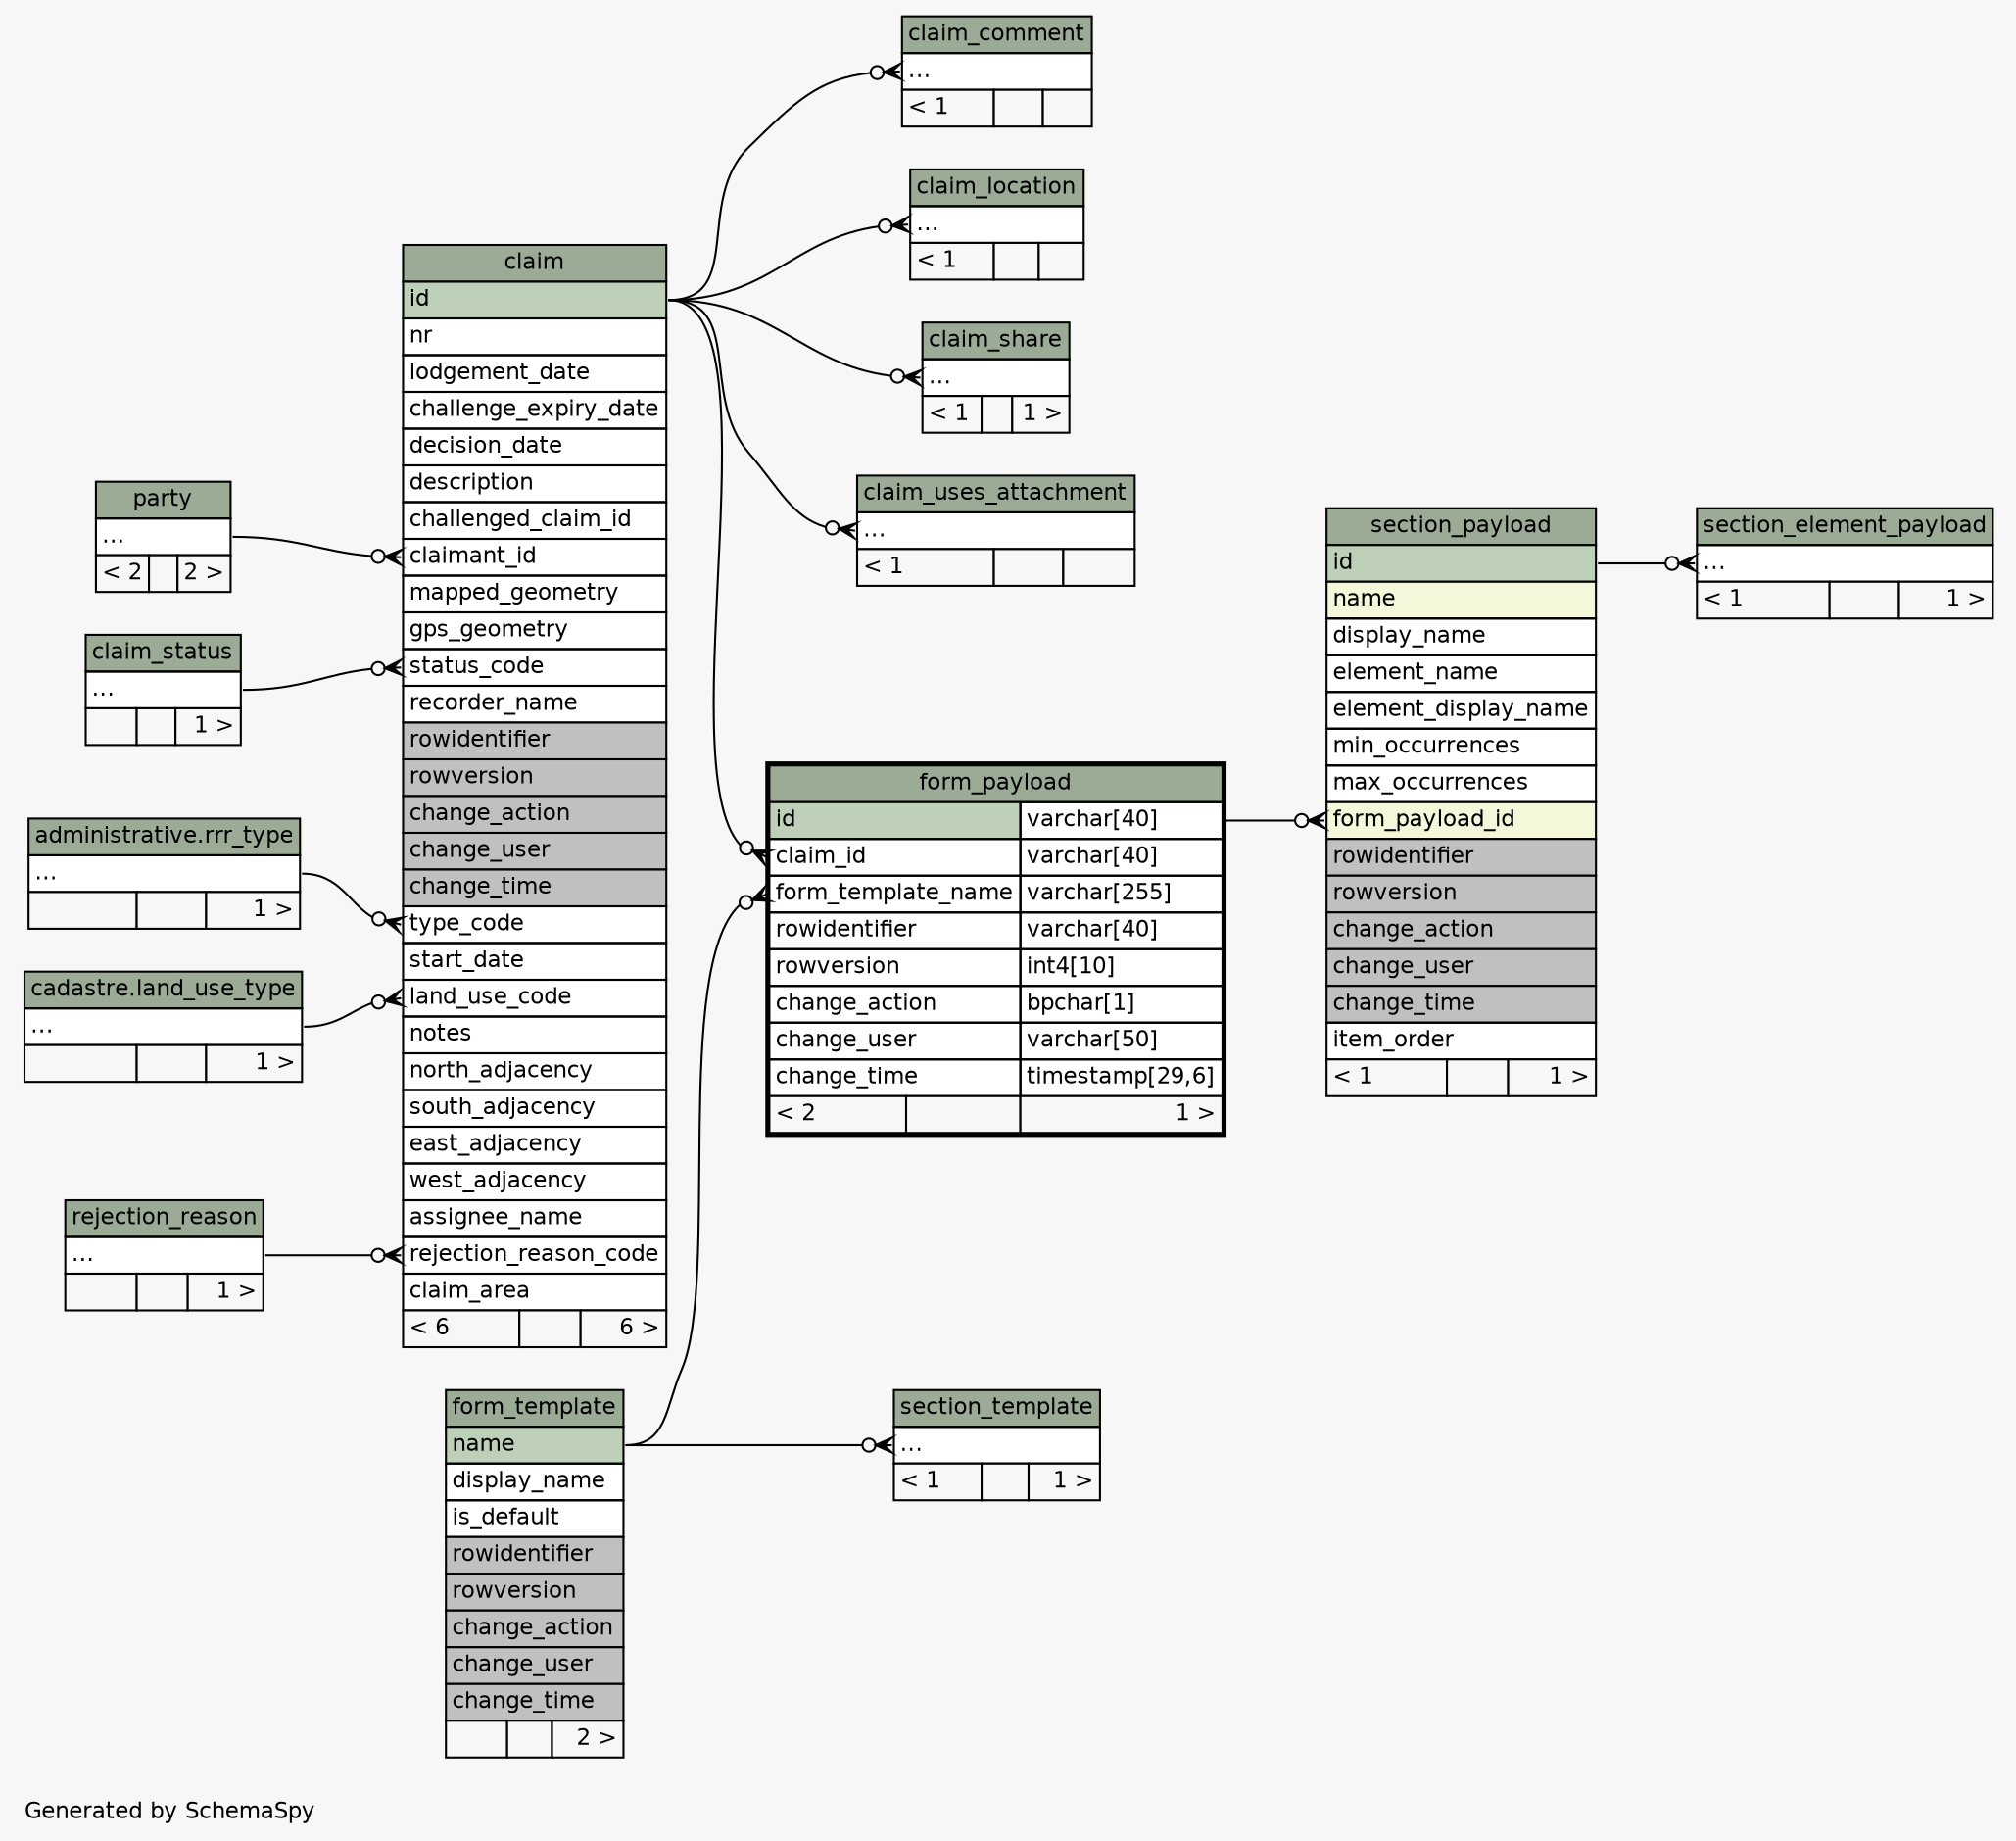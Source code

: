 // dot 2.36.0 on Windows 10 10.0
// SchemaSpy rev 590
digraph "twoDegreesRelationshipsDiagram" {
  graph [
    rankdir="RL"
    bgcolor="#f7f7f7"
    label="\nGenerated by SchemaSpy"
    labeljust="l"
    nodesep="0.18"
    ranksep="0.46"
    fontname="Helvetica"
    fontsize="11"
  ];
  node [
    fontname="Helvetica"
    fontsize="11"
    shape="plaintext"
  ];
  edge [
    arrowsize="0.8"
  ];
  "claim":"claimant_id":w -> "party":"elipses":e [arrowhead=none dir=back arrowtail=crowodot];
  "claim":"land_use_code":w -> "cadastre.land_use_type":"elipses":e [arrowhead=none dir=back arrowtail=crowodot];
  "claim":"rejection_reason_code":w -> "rejection_reason":"elipses":e [arrowhead=none dir=back arrowtail=crowodot];
  "claim":"status_code":w -> "claim_status":"elipses":e [arrowhead=none dir=back arrowtail=crowodot];
  "claim":"type_code":w -> "administrative.rrr_type":"elipses":e [arrowhead=none dir=back arrowtail=crowodot];
  "claim_comment":"elipses":w -> "claim":"id":e [arrowhead=none dir=back arrowtail=crowodot];
  "claim_location":"elipses":w -> "claim":"id":e [arrowhead=none dir=back arrowtail=crowodot];
  "claim_share":"elipses":w -> "claim":"id":e [arrowhead=none dir=back arrowtail=crowodot];
  "claim_uses_attachment":"elipses":w -> "claim":"id":e [arrowhead=none dir=back arrowtail=crowodot];
  "form_payload":"claim_id":w -> "claim":"id":e [arrowhead=none dir=back arrowtail=crowodot];
  "form_payload":"form_template_name":w -> "form_template":"name":e [arrowhead=none dir=back arrowtail=crowodot];
  "section_element_payload":"elipses":w -> "section_payload":"id":e [arrowhead=none dir=back arrowtail=crowodot];
  "section_payload":"form_payload_id":w -> "form_payload":"id.type":e [arrowhead=none dir=back arrowtail=crowodot];
  "section_template":"elipses":w -> "form_template":"name":e [arrowhead=none dir=back arrowtail=crowodot];
  "claim" [
    label=<
    <TABLE BORDER="0" CELLBORDER="1" CELLSPACING="0" BGCOLOR="#ffffff">
      <TR><TD COLSPAN="3" BGCOLOR="#9bab96" ALIGN="CENTER">claim</TD></TR>
      <TR><TD PORT="id" COLSPAN="3" BGCOLOR="#bed1b8" ALIGN="LEFT">id</TD></TR>
      <TR><TD PORT="nr" COLSPAN="3" ALIGN="LEFT">nr</TD></TR>
      <TR><TD PORT="lodgement_date" COLSPAN="3" ALIGN="LEFT">lodgement_date</TD></TR>
      <TR><TD PORT="challenge_expiry_date" COLSPAN="3" ALIGN="LEFT">challenge_expiry_date</TD></TR>
      <TR><TD PORT="decision_date" COLSPAN="3" ALIGN="LEFT">decision_date</TD></TR>
      <TR><TD PORT="description" COLSPAN="3" ALIGN="LEFT">description</TD></TR>
      <TR><TD PORT="challenged_claim_id" COLSPAN="3" ALIGN="LEFT">challenged_claim_id</TD></TR>
      <TR><TD PORT="claimant_id" COLSPAN="3" ALIGN="LEFT">claimant_id</TD></TR>
      <TR><TD PORT="mapped_geometry" COLSPAN="3" ALIGN="LEFT">mapped_geometry</TD></TR>
      <TR><TD PORT="gps_geometry" COLSPAN="3" ALIGN="LEFT">gps_geometry</TD></TR>
      <TR><TD PORT="status_code" COLSPAN="3" ALIGN="LEFT">status_code</TD></TR>
      <TR><TD PORT="recorder_name" COLSPAN="3" ALIGN="LEFT">recorder_name</TD></TR>
      <TR><TD PORT="rowidentifier" COLSPAN="3" BGCOLOR="#c0c0c0" ALIGN="LEFT">rowidentifier</TD></TR>
      <TR><TD PORT="rowversion" COLSPAN="3" BGCOLOR="#c0c0c0" ALIGN="LEFT">rowversion</TD></TR>
      <TR><TD PORT="change_action" COLSPAN="3" BGCOLOR="#c0c0c0" ALIGN="LEFT">change_action</TD></TR>
      <TR><TD PORT="change_user" COLSPAN="3" BGCOLOR="#c0c0c0" ALIGN="LEFT">change_user</TD></TR>
      <TR><TD PORT="change_time" COLSPAN="3" BGCOLOR="#c0c0c0" ALIGN="LEFT">change_time</TD></TR>
      <TR><TD PORT="type_code" COLSPAN="3" ALIGN="LEFT">type_code</TD></TR>
      <TR><TD PORT="start_date" COLSPAN="3" ALIGN="LEFT">start_date</TD></TR>
      <TR><TD PORT="land_use_code" COLSPAN="3" ALIGN="LEFT">land_use_code</TD></TR>
      <TR><TD PORT="notes" COLSPAN="3" ALIGN="LEFT">notes</TD></TR>
      <TR><TD PORT="north_adjacency" COLSPAN="3" ALIGN="LEFT">north_adjacency</TD></TR>
      <TR><TD PORT="south_adjacency" COLSPAN="3" ALIGN="LEFT">south_adjacency</TD></TR>
      <TR><TD PORT="east_adjacency" COLSPAN="3" ALIGN="LEFT">east_adjacency</TD></TR>
      <TR><TD PORT="west_adjacency" COLSPAN="3" ALIGN="LEFT">west_adjacency</TD></TR>
      <TR><TD PORT="assignee_name" COLSPAN="3" ALIGN="LEFT">assignee_name</TD></TR>
      <TR><TD PORT="rejection_reason_code" COLSPAN="3" ALIGN="LEFT">rejection_reason_code</TD></TR>
      <TR><TD PORT="claim_area" COLSPAN="3" ALIGN="LEFT">claim_area</TD></TR>
      <TR><TD ALIGN="LEFT" BGCOLOR="#f7f7f7">&lt; 6</TD><TD ALIGN="RIGHT" BGCOLOR="#f7f7f7">  </TD><TD ALIGN="RIGHT" BGCOLOR="#f7f7f7">6 &gt;</TD></TR>
    </TABLE>>
    URL="claim.html"
    tooltip="claim"
  ];
  "claim_comment" [
    label=<
    <TABLE BORDER="0" CELLBORDER="1" CELLSPACING="0" BGCOLOR="#ffffff">
      <TR><TD COLSPAN="3" BGCOLOR="#9bab96" ALIGN="CENTER">claim_comment</TD></TR>
      <TR><TD PORT="elipses" COLSPAN="3" ALIGN="LEFT">...</TD></TR>
      <TR><TD ALIGN="LEFT" BGCOLOR="#f7f7f7">&lt; 1</TD><TD ALIGN="RIGHT" BGCOLOR="#f7f7f7">  </TD><TD ALIGN="RIGHT" BGCOLOR="#f7f7f7">  </TD></TR>
    </TABLE>>
    URL="claim_comment.html"
    tooltip="claim_comment"
  ];
  "claim_location" [
    label=<
    <TABLE BORDER="0" CELLBORDER="1" CELLSPACING="0" BGCOLOR="#ffffff">
      <TR><TD COLSPAN="3" BGCOLOR="#9bab96" ALIGN="CENTER">claim_location</TD></TR>
      <TR><TD PORT="elipses" COLSPAN="3" ALIGN="LEFT">...</TD></TR>
      <TR><TD ALIGN="LEFT" BGCOLOR="#f7f7f7">&lt; 1</TD><TD ALIGN="RIGHT" BGCOLOR="#f7f7f7">  </TD><TD ALIGN="RIGHT" BGCOLOR="#f7f7f7">  </TD></TR>
    </TABLE>>
    URL="claim_location.html"
    tooltip="claim_location"
  ];
  "claim_share" [
    label=<
    <TABLE BORDER="0" CELLBORDER="1" CELLSPACING="0" BGCOLOR="#ffffff">
      <TR><TD COLSPAN="3" BGCOLOR="#9bab96" ALIGN="CENTER">claim_share</TD></TR>
      <TR><TD PORT="elipses" COLSPAN="3" ALIGN="LEFT">...</TD></TR>
      <TR><TD ALIGN="LEFT" BGCOLOR="#f7f7f7">&lt; 1</TD><TD ALIGN="RIGHT" BGCOLOR="#f7f7f7">  </TD><TD ALIGN="RIGHT" BGCOLOR="#f7f7f7">1 &gt;</TD></TR>
    </TABLE>>
    URL="claim_share.html"
    tooltip="claim_share"
  ];
  "claim_status" [
    label=<
    <TABLE BORDER="0" CELLBORDER="1" CELLSPACING="0" BGCOLOR="#ffffff">
      <TR><TD COLSPAN="3" BGCOLOR="#9bab96" ALIGN="CENTER">claim_status</TD></TR>
      <TR><TD PORT="elipses" COLSPAN="3" ALIGN="LEFT">...</TD></TR>
      <TR><TD ALIGN="LEFT" BGCOLOR="#f7f7f7">  </TD><TD ALIGN="RIGHT" BGCOLOR="#f7f7f7">  </TD><TD ALIGN="RIGHT" BGCOLOR="#f7f7f7">1 &gt;</TD></TR>
    </TABLE>>
    URL="claim_status.html"
    tooltip="claim_status"
  ];
  "claim_uses_attachment" [
    label=<
    <TABLE BORDER="0" CELLBORDER="1" CELLSPACING="0" BGCOLOR="#ffffff">
      <TR><TD COLSPAN="3" BGCOLOR="#9bab96" ALIGN="CENTER">claim_uses_attachment</TD></TR>
      <TR><TD PORT="elipses" COLSPAN="3" ALIGN="LEFT">...</TD></TR>
      <TR><TD ALIGN="LEFT" BGCOLOR="#f7f7f7">&lt; 1</TD><TD ALIGN="RIGHT" BGCOLOR="#f7f7f7">  </TD><TD ALIGN="RIGHT" BGCOLOR="#f7f7f7">  </TD></TR>
    </TABLE>>
    URL="claim_uses_attachment.html"
    tooltip="claim_uses_attachment"
  ];
  "form_payload" [
    label=<
    <TABLE BORDER="2" CELLBORDER="1" CELLSPACING="0" BGCOLOR="#ffffff">
      <TR><TD COLSPAN="3" BGCOLOR="#9bab96" ALIGN="CENTER">form_payload</TD></TR>
      <TR><TD PORT="id" COLSPAN="2" BGCOLOR="#bed1b8" ALIGN="LEFT">id</TD><TD PORT="id.type" ALIGN="LEFT">varchar[40]</TD></TR>
      <TR><TD PORT="claim_id" COLSPAN="2" ALIGN="LEFT">claim_id</TD><TD PORT="claim_id.type" ALIGN="LEFT">varchar[40]</TD></TR>
      <TR><TD PORT="form_template_name" COLSPAN="2" ALIGN="LEFT">form_template_name</TD><TD PORT="form_template_name.type" ALIGN="LEFT">varchar[255]</TD></TR>
      <TR><TD PORT="rowidentifier" COLSPAN="2" ALIGN="LEFT">rowidentifier</TD><TD PORT="rowidentifier.type" ALIGN="LEFT">varchar[40]</TD></TR>
      <TR><TD PORT="rowversion" COLSPAN="2" ALIGN="LEFT">rowversion</TD><TD PORT="rowversion.type" ALIGN="LEFT">int4[10]</TD></TR>
      <TR><TD PORT="change_action" COLSPAN="2" ALIGN="LEFT">change_action</TD><TD PORT="change_action.type" ALIGN="LEFT">bpchar[1]</TD></TR>
      <TR><TD PORT="change_user" COLSPAN="2" ALIGN="LEFT">change_user</TD><TD PORT="change_user.type" ALIGN="LEFT">varchar[50]</TD></TR>
      <TR><TD PORT="change_time" COLSPAN="2" ALIGN="LEFT">change_time</TD><TD PORT="change_time.type" ALIGN="LEFT">timestamp[29,6]</TD></TR>
      <TR><TD ALIGN="LEFT" BGCOLOR="#f7f7f7">&lt; 2</TD><TD ALIGN="RIGHT" BGCOLOR="#f7f7f7">  </TD><TD ALIGN="RIGHT" BGCOLOR="#f7f7f7">1 &gt;</TD></TR>
    </TABLE>>
    URL="form_payload.html"
    tooltip="form_payload"
  ];
  "form_template" [
    label=<
    <TABLE BORDER="0" CELLBORDER="1" CELLSPACING="0" BGCOLOR="#ffffff">
      <TR><TD COLSPAN="3" BGCOLOR="#9bab96" ALIGN="CENTER">form_template</TD></TR>
      <TR><TD PORT="name" COLSPAN="3" BGCOLOR="#bed1b8" ALIGN="LEFT">name</TD></TR>
      <TR><TD PORT="display_name" COLSPAN="3" ALIGN="LEFT">display_name</TD></TR>
      <TR><TD PORT="is_default" COLSPAN="3" ALIGN="LEFT">is_default</TD></TR>
      <TR><TD PORT="rowidentifier" COLSPAN="3" BGCOLOR="#c0c0c0" ALIGN="LEFT">rowidentifier</TD></TR>
      <TR><TD PORT="rowversion" COLSPAN="3" BGCOLOR="#c0c0c0" ALIGN="LEFT">rowversion</TD></TR>
      <TR><TD PORT="change_action" COLSPAN="3" BGCOLOR="#c0c0c0" ALIGN="LEFT">change_action</TD></TR>
      <TR><TD PORT="change_user" COLSPAN="3" BGCOLOR="#c0c0c0" ALIGN="LEFT">change_user</TD></TR>
      <TR><TD PORT="change_time" COLSPAN="3" BGCOLOR="#c0c0c0" ALIGN="LEFT">change_time</TD></TR>
      <TR><TD ALIGN="LEFT" BGCOLOR="#f7f7f7">  </TD><TD ALIGN="RIGHT" BGCOLOR="#f7f7f7">  </TD><TD ALIGN="RIGHT" BGCOLOR="#f7f7f7">2 &gt;</TD></TR>
    </TABLE>>
    URL="form_template.html"
    tooltip="form_template"
  ];
  "cadastre.land_use_type" [
    label=<
    <TABLE BORDER="0" CELLBORDER="1" CELLSPACING="0" BGCOLOR="#ffffff">
      <TR><TD COLSPAN="3" BGCOLOR="#9bab96" ALIGN="CENTER">cadastre.land_use_type</TD></TR>
      <TR><TD PORT="elipses" COLSPAN="3" ALIGN="LEFT">...</TD></TR>
      <TR><TD ALIGN="LEFT" BGCOLOR="#f7f7f7">  </TD><TD ALIGN="RIGHT" BGCOLOR="#f7f7f7">  </TD><TD ALIGN="RIGHT" BGCOLOR="#f7f7f7">1 &gt;</TD></TR>
    </TABLE>>
    URL="../../cadastre/tables/land_use_type.html"
    tooltip="cadastre.land_use_type"
  ];
  "party" [
    label=<
    <TABLE BORDER="0" CELLBORDER="1" CELLSPACING="0" BGCOLOR="#ffffff">
      <TR><TD COLSPAN="3" BGCOLOR="#9bab96" ALIGN="CENTER">party</TD></TR>
      <TR><TD PORT="elipses" COLSPAN="3" ALIGN="LEFT">...</TD></TR>
      <TR><TD ALIGN="LEFT" BGCOLOR="#f7f7f7">&lt; 2</TD><TD ALIGN="RIGHT" BGCOLOR="#f7f7f7">  </TD><TD ALIGN="RIGHT" BGCOLOR="#f7f7f7">2 &gt;</TD></TR>
    </TABLE>>
    URL="party.html"
    tooltip="party"
  ];
  "rejection_reason" [
    label=<
    <TABLE BORDER="0" CELLBORDER="1" CELLSPACING="0" BGCOLOR="#ffffff">
      <TR><TD COLSPAN="3" BGCOLOR="#9bab96" ALIGN="CENTER">rejection_reason</TD></TR>
      <TR><TD PORT="elipses" COLSPAN="3" ALIGN="LEFT">...</TD></TR>
      <TR><TD ALIGN="LEFT" BGCOLOR="#f7f7f7">  </TD><TD ALIGN="RIGHT" BGCOLOR="#f7f7f7">  </TD><TD ALIGN="RIGHT" BGCOLOR="#f7f7f7">1 &gt;</TD></TR>
    </TABLE>>
    URL="rejection_reason.html"
    tooltip="rejection_reason"
  ];
  "administrative.rrr_type" [
    label=<
    <TABLE BORDER="0" CELLBORDER="1" CELLSPACING="0" BGCOLOR="#ffffff">
      <TR><TD COLSPAN="3" BGCOLOR="#9bab96" ALIGN="CENTER">administrative.rrr_type</TD></TR>
      <TR><TD PORT="elipses" COLSPAN="3" ALIGN="LEFT">...</TD></TR>
      <TR><TD ALIGN="LEFT" BGCOLOR="#f7f7f7">  </TD><TD ALIGN="RIGHT" BGCOLOR="#f7f7f7">  </TD><TD ALIGN="RIGHT" BGCOLOR="#f7f7f7">1 &gt;</TD></TR>
    </TABLE>>
    URL="../../administrative/tables/rrr_type.html"
    tooltip="administrative.rrr_type"
  ];
  "section_element_payload" [
    label=<
    <TABLE BORDER="0" CELLBORDER="1" CELLSPACING="0" BGCOLOR="#ffffff">
      <TR><TD COLSPAN="3" BGCOLOR="#9bab96" ALIGN="CENTER">section_element_payload</TD></TR>
      <TR><TD PORT="elipses" COLSPAN="3" ALIGN="LEFT">...</TD></TR>
      <TR><TD ALIGN="LEFT" BGCOLOR="#f7f7f7">&lt; 1</TD><TD ALIGN="RIGHT" BGCOLOR="#f7f7f7">  </TD><TD ALIGN="RIGHT" BGCOLOR="#f7f7f7">1 &gt;</TD></TR>
    </TABLE>>
    URL="section_element_payload.html"
    tooltip="section_element_payload"
  ];
  "section_payload" [
    label=<
    <TABLE BORDER="0" CELLBORDER="1" CELLSPACING="0" BGCOLOR="#ffffff">
      <TR><TD COLSPAN="3" BGCOLOR="#9bab96" ALIGN="CENTER">section_payload</TD></TR>
      <TR><TD PORT="id" COLSPAN="3" BGCOLOR="#bed1b8" ALIGN="LEFT">id</TD></TR>
      <TR><TD PORT="name" COLSPAN="3" BGCOLOR="#f4f7da" ALIGN="LEFT">name</TD></TR>
      <TR><TD PORT="display_name" COLSPAN="3" ALIGN="LEFT">display_name</TD></TR>
      <TR><TD PORT="element_name" COLSPAN="3" ALIGN="LEFT">element_name</TD></TR>
      <TR><TD PORT="element_display_name" COLSPAN="3" ALIGN="LEFT">element_display_name</TD></TR>
      <TR><TD PORT="min_occurrences" COLSPAN="3" ALIGN="LEFT">min_occurrences</TD></TR>
      <TR><TD PORT="max_occurrences" COLSPAN="3" ALIGN="LEFT">max_occurrences</TD></TR>
      <TR><TD PORT="form_payload_id" COLSPAN="3" BGCOLOR="#f4f7da" ALIGN="LEFT">form_payload_id</TD></TR>
      <TR><TD PORT="rowidentifier" COLSPAN="3" BGCOLOR="#c0c0c0" ALIGN="LEFT">rowidentifier</TD></TR>
      <TR><TD PORT="rowversion" COLSPAN="3" BGCOLOR="#c0c0c0" ALIGN="LEFT">rowversion</TD></TR>
      <TR><TD PORT="change_action" COLSPAN="3" BGCOLOR="#c0c0c0" ALIGN="LEFT">change_action</TD></TR>
      <TR><TD PORT="change_user" COLSPAN="3" BGCOLOR="#c0c0c0" ALIGN="LEFT">change_user</TD></TR>
      <TR><TD PORT="change_time" COLSPAN="3" BGCOLOR="#c0c0c0" ALIGN="LEFT">change_time</TD></TR>
      <TR><TD PORT="item_order" COLSPAN="3" ALIGN="LEFT">item_order</TD></TR>
      <TR><TD ALIGN="LEFT" BGCOLOR="#f7f7f7">&lt; 1</TD><TD ALIGN="RIGHT" BGCOLOR="#f7f7f7">  </TD><TD ALIGN="RIGHT" BGCOLOR="#f7f7f7">1 &gt;</TD></TR>
    </TABLE>>
    URL="section_payload.html"
    tooltip="section_payload"
  ];
  "section_template" [
    label=<
    <TABLE BORDER="0" CELLBORDER="1" CELLSPACING="0" BGCOLOR="#ffffff">
      <TR><TD COLSPAN="3" BGCOLOR="#9bab96" ALIGN="CENTER">section_template</TD></TR>
      <TR><TD PORT="elipses" COLSPAN="3" ALIGN="LEFT">...</TD></TR>
      <TR><TD ALIGN="LEFT" BGCOLOR="#f7f7f7">&lt; 1</TD><TD ALIGN="RIGHT" BGCOLOR="#f7f7f7">  </TD><TD ALIGN="RIGHT" BGCOLOR="#f7f7f7">1 &gt;</TD></TR>
    </TABLE>>
    URL="section_template.html"
    tooltip="section_template"
  ];
}
